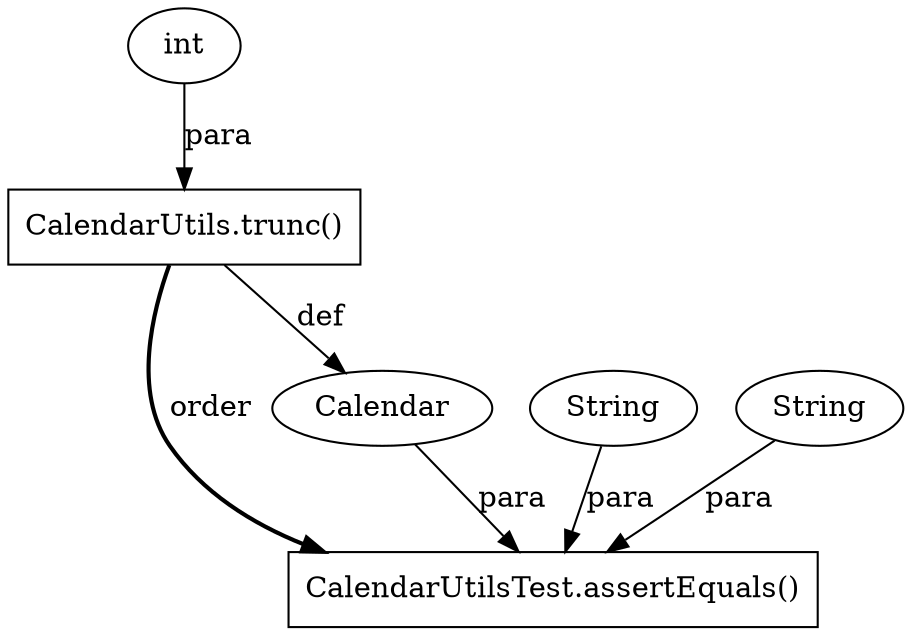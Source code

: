 digraph "AUG" {

  1 [ label="CalendarUtilsTest.assertEquals()" shape="box" ];
  2 [ label="Calendar" shape="ellipse" ];
  3 [ label="CalendarUtils.trunc()" shape="box" ];
  4 [ label="String" shape="ellipse" ];
  5 [ label="String" shape="ellipse" ];
  6 [ label="int" shape="ellipse" ];
  5 -> 1 [ label="para" style="solid" ];
  3 -> 1 [ label="order" style="bold" ];
  2 -> 1 [ label="para" style="solid" ];
  4 -> 1 [ label="para" style="solid" ];
  3 -> 2 [ label="def" style="solid" ];
  6 -> 3 [ label="para" style="solid" ];
}
